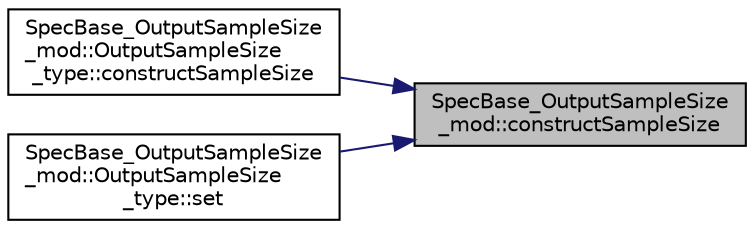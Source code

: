 digraph "SpecBase_OutputSampleSize_mod::constructSampleSize"
{
 // LATEX_PDF_SIZE
  edge [fontname="Helvetica",fontsize="10",labelfontname="Helvetica",labelfontsize="10"];
  node [fontname="Helvetica",fontsize="10",shape=record];
  rankdir="RL";
  Node1 [label="SpecBase_OutputSampleSize\l_mod::constructSampleSize",height=0.2,width=0.4,color="black", fillcolor="grey75", style="filled", fontcolor="black",tooltip=" "];
  Node1 -> Node2 [dir="back",color="midnightblue",fontsize="10",style="solid",fontname="Helvetica"];
  Node2 [label="SpecBase_OutputSampleSize\l_mod::OutputSampleSize\l_type::constructSampleSize",height=0.2,width=0.4,color="black", fillcolor="white", style="filled",URL="$structSpecBase__OutputSampleSize__mod_1_1OutputSampleSize__type.html#a6a176fb835d3eb41960964cb1bcfbe28",tooltip=" "];
  Node1 -> Node3 [dir="back",color="midnightblue",fontsize="10",style="solid",fontname="Helvetica"];
  Node3 [label="SpecBase_OutputSampleSize\l_mod::OutputSampleSize\l_type::set",height=0.2,width=0.4,color="black", fillcolor="white", style="filled",URL="$structSpecBase__OutputSampleSize__mod_1_1OutputSampleSize__type.html#ab05a551b2e51e8a1cac52da0ff307748",tooltip=" "];
}
